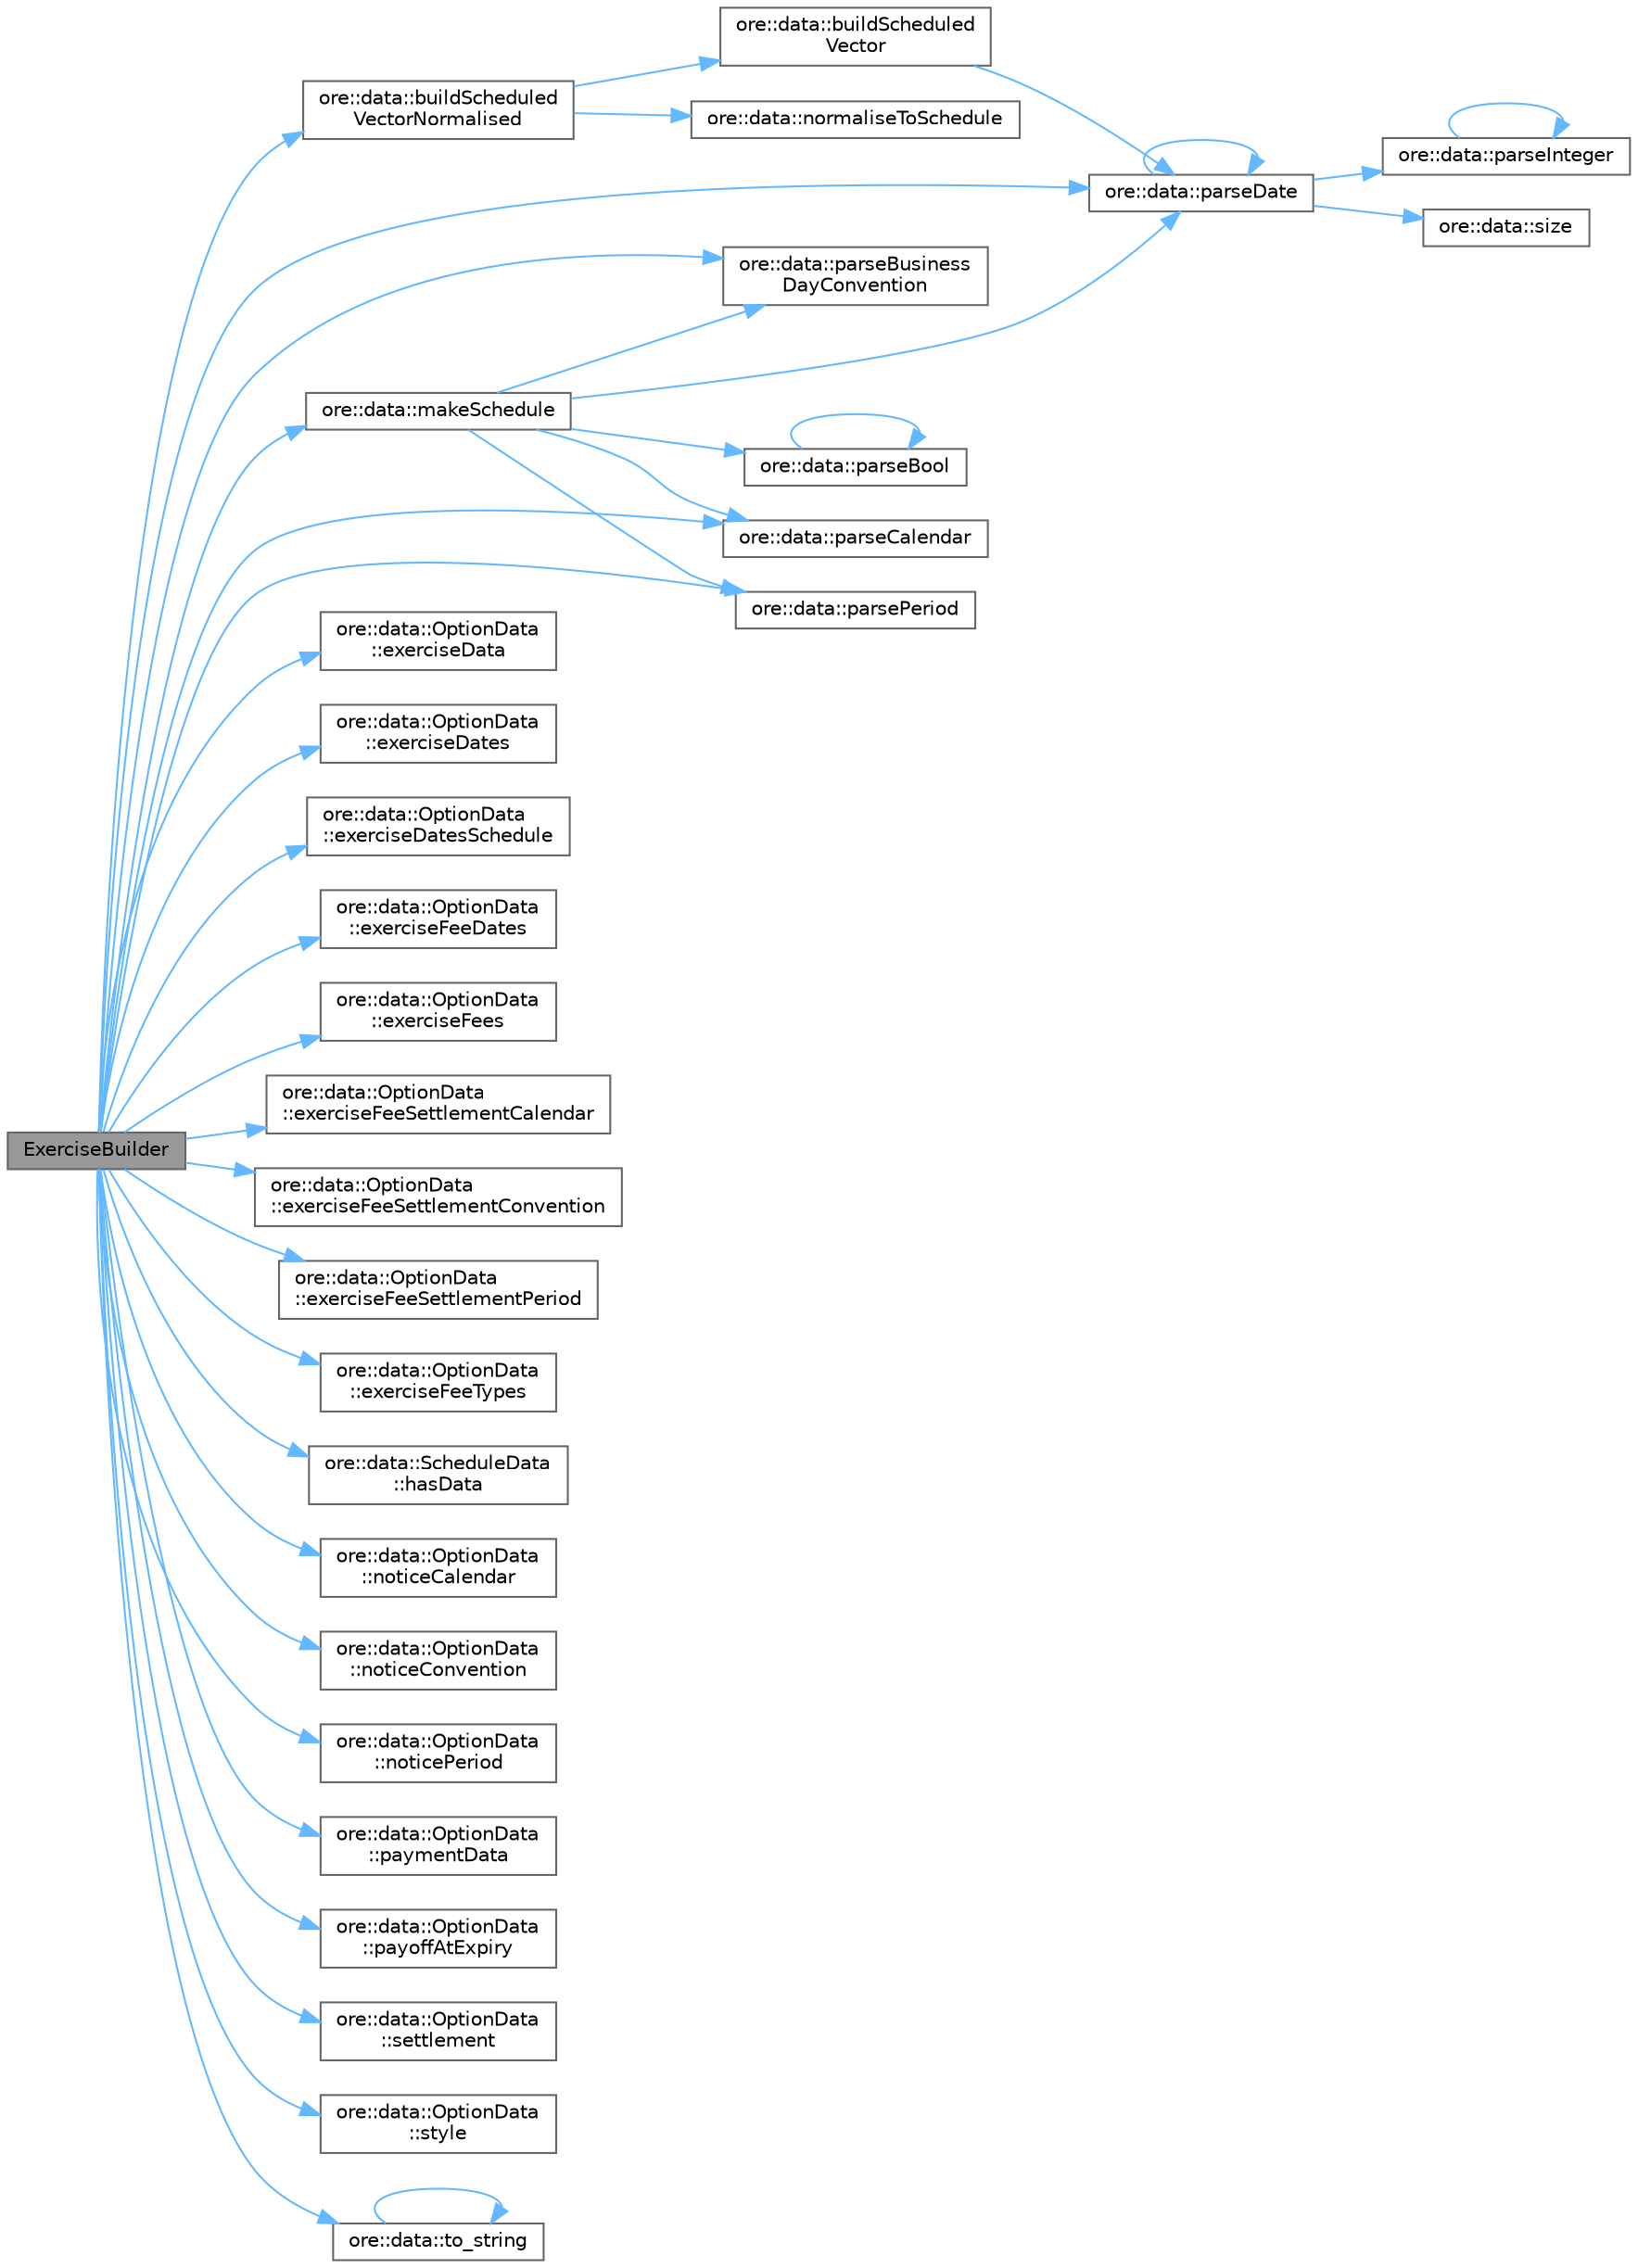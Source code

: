 digraph "ExerciseBuilder"
{
 // INTERACTIVE_SVG=YES
 // LATEX_PDF_SIZE
  bgcolor="transparent";
  edge [fontname=Helvetica,fontsize=10,labelfontname=Helvetica,labelfontsize=10];
  node [fontname=Helvetica,fontsize=10,shape=box,height=0.2,width=0.4];
  rankdir="LR";
  Node1 [label="ExerciseBuilder",height=0.2,width=0.4,color="gray40", fillcolor="grey60", style="filled", fontcolor="black",tooltip=" "];
  Node1 -> Node2 [color="steelblue1",style="solid"];
  Node2 [label="ore::data::buildScheduled\lVectorNormalised",height=0.2,width=0.4,color="grey40", fillcolor="white", style="filled",URL="$namespaceore_1_1data.html#a0ac332ac8261c00686a95df64cf16560",tooltip=" "];
  Node2 -> Node3 [color="steelblue1",style="solid"];
  Node3 [label="ore::data::buildScheduled\lVector",height=0.2,width=0.4,color="grey40", fillcolor="white", style="filled",URL="$namespaceore_1_1data.html#a9206da3667d412d6992de0f3909beef2",tooltip=" "];
  Node3 -> Node4 [color="steelblue1",style="solid"];
  Node4 [label="ore::data::parseDate",height=0.2,width=0.4,color="grey40", fillcolor="white", style="filled",URL="$group__utilities.html#ga59b5fdda574d90facae95dec2d13040d",tooltip="Convert std::string to QuantLib::Date."];
  Node4 -> Node4 [color="steelblue1",style="solid"];
  Node4 -> Node5 [color="steelblue1",style="solid"];
  Node5 [label="ore::data::parseInteger",height=0.2,width=0.4,color="grey40", fillcolor="white", style="filled",URL="$group__utilities.html#gaecd67eda4fb5f4859bb8f6d383547721",tooltip="Convert text to QuantLib::Integer."];
  Node5 -> Node5 [color="steelblue1",style="solid"];
  Node4 -> Node6 [color="steelblue1",style="solid"];
  Node6 [label="ore::data::size",height=0.2,width=0.4,color="grey40", fillcolor="white", style="filled",URL="$namespaceore_1_1data.html#a777e216dee6069b548bb87da7152699e",tooltip=" "];
  Node2 -> Node7 [color="steelblue1",style="solid"];
  Node7 [label="ore::data::normaliseToSchedule",height=0.2,width=0.4,color="grey40", fillcolor="white", style="filled",URL="$namespaceore_1_1data.html#a05260d9174de60219e7cd128e76819f0",tooltip=" "];
  Node1 -> Node8 [color="steelblue1",style="solid"];
  Node8 [label="ore::data::OptionData\l::exerciseData",height=0.2,width=0.4,color="grey40", fillcolor="white", style="filled",URL="$classore_1_1data_1_1_option_data.html#ab55874deb46a8404d56db05d2b6e7e9c",tooltip=" "];
  Node1 -> Node9 [color="steelblue1",style="solid"];
  Node9 [label="ore::data::OptionData\l::exerciseDates",height=0.2,width=0.4,color="grey40", fillcolor="white", style="filled",URL="$classore_1_1data_1_1_option_data.html#af82897aa671c01e0988878f1476ef9b8",tooltip=" "];
  Node1 -> Node10 [color="steelblue1",style="solid"];
  Node10 [label="ore::data::OptionData\l::exerciseDatesSchedule",height=0.2,width=0.4,color="grey40", fillcolor="white", style="filled",URL="$classore_1_1data_1_1_option_data.html#aa53b40897ca27b9533735b8e5f35cb75",tooltip=" "];
  Node1 -> Node11 [color="steelblue1",style="solid"];
  Node11 [label="ore::data::OptionData\l::exerciseFeeDates",height=0.2,width=0.4,color="grey40", fillcolor="white", style="filled",URL="$classore_1_1data_1_1_option_data.html#abf2f2450d2f97b206a5e42110c2fff66",tooltip=" "];
  Node1 -> Node12 [color="steelblue1",style="solid"];
  Node12 [label="ore::data::OptionData\l::exerciseFees",height=0.2,width=0.4,color="grey40", fillcolor="white", style="filled",URL="$classore_1_1data_1_1_option_data.html#aee07bd2e2fa4cb71fe664c2251db9b9e",tooltip=" "];
  Node1 -> Node13 [color="steelblue1",style="solid"];
  Node13 [label="ore::data::OptionData\l::exerciseFeeSettlementCalendar",height=0.2,width=0.4,color="grey40", fillcolor="white", style="filled",URL="$classore_1_1data_1_1_option_data.html#a5294f844f31b76b2df4037b07a29c33f",tooltip=" "];
  Node1 -> Node14 [color="steelblue1",style="solid"];
  Node14 [label="ore::data::OptionData\l::exerciseFeeSettlementConvention",height=0.2,width=0.4,color="grey40", fillcolor="white", style="filled",URL="$classore_1_1data_1_1_option_data.html#aede61a632505eda43cd0777c109fcbf1",tooltip=" "];
  Node1 -> Node15 [color="steelblue1",style="solid"];
  Node15 [label="ore::data::OptionData\l::exerciseFeeSettlementPeriod",height=0.2,width=0.4,color="grey40", fillcolor="white", style="filled",URL="$classore_1_1data_1_1_option_data.html#a1cc9777f22636bc2f5b164c3de85331c",tooltip=" "];
  Node1 -> Node16 [color="steelblue1",style="solid"];
  Node16 [label="ore::data::OptionData\l::exerciseFeeTypes",height=0.2,width=0.4,color="grey40", fillcolor="white", style="filled",URL="$classore_1_1data_1_1_option_data.html#a826a06c24b9b4d8f1894cd5ca621293e",tooltip=" "];
  Node1 -> Node17 [color="steelblue1",style="solid"];
  Node17 [label="ore::data::ScheduleData\l::hasData",height=0.2,width=0.4,color="grey40", fillcolor="white", style="filled",URL="$classore_1_1data_1_1_schedule_data.html#a314b19ebe3b2ce78e9df49fee95c21dd",tooltip="Check if has any dates/rules/derived schedules."];
  Node1 -> Node18 [color="steelblue1",style="solid"];
  Node18 [label="ore::data::makeSchedule",height=0.2,width=0.4,color="grey40", fillcolor="white", style="filled",URL="$namespaceore_1_1data.html#af158e922cf963a59228878344ca5858d",tooltip=" "];
  Node18 -> Node19 [color="steelblue1",style="solid"];
  Node19 [label="ore::data::parseBool",height=0.2,width=0.4,color="grey40", fillcolor="white", style="filled",URL="$group__utilities.html#ga94621f11193864fa1338296232dc5be9",tooltip="Convert text to bool."];
  Node19 -> Node19 [color="steelblue1",style="solid"];
  Node18 -> Node20 [color="steelblue1",style="solid"];
  Node20 [label="ore::data::parseBusiness\lDayConvention",height=0.2,width=0.4,color="grey40", fillcolor="white", style="filled",URL="$group__utilities.html#ga86adcf55f91e340ff40783964666e732",tooltip="Convert text to QuantLib::BusinessDayConvention."];
  Node18 -> Node21 [color="steelblue1",style="solid"];
  Node21 [label="ore::data::parseCalendar",height=0.2,width=0.4,color="grey40", fillcolor="white", style="filled",URL="$group__utilities.html#ga0f72d6fcccae10a674bdcd5095200f14",tooltip="Convert text to QuantLib::Calendar."];
  Node18 -> Node4 [color="steelblue1",style="solid"];
  Node18 -> Node22 [color="steelblue1",style="solid"];
  Node22 [label="ore::data::parsePeriod",height=0.2,width=0.4,color="grey40", fillcolor="white", style="filled",URL="$group__utilities.html#ga8e0623e2cb01e250e9cfec4619256208",tooltip="Convert text to QuantLib::Period."];
  Node1 -> Node23 [color="steelblue1",style="solid"];
  Node23 [label="ore::data::OptionData\l::noticeCalendar",height=0.2,width=0.4,color="grey40", fillcolor="white", style="filled",URL="$classore_1_1data_1_1_option_data.html#a76132db55066c8952ba61c850036ea4a",tooltip=" "];
  Node1 -> Node24 [color="steelblue1",style="solid"];
  Node24 [label="ore::data::OptionData\l::noticeConvention",height=0.2,width=0.4,color="grey40", fillcolor="white", style="filled",URL="$classore_1_1data_1_1_option_data.html#a4b1611835505ae16799eba47fefbe135",tooltip=" "];
  Node1 -> Node25 [color="steelblue1",style="solid"];
  Node25 [label="ore::data::OptionData\l::noticePeriod",height=0.2,width=0.4,color="grey40", fillcolor="white", style="filled",URL="$classore_1_1data_1_1_option_data.html#af905d56216d15723b9a1c282402acf73",tooltip=" "];
  Node1 -> Node20 [color="steelblue1",style="solid"];
  Node1 -> Node21 [color="steelblue1",style="solid"];
  Node1 -> Node4 [color="steelblue1",style="solid"];
  Node1 -> Node22 [color="steelblue1",style="solid"];
  Node1 -> Node26 [color="steelblue1",style="solid"];
  Node26 [label="ore::data::OptionData\l::paymentData",height=0.2,width=0.4,color="grey40", fillcolor="white", style="filled",URL="$classore_1_1data_1_1_option_data.html#aaf9f088b33dedab37e1b4e1b7d01502c",tooltip=" "];
  Node1 -> Node27 [color="steelblue1",style="solid"];
  Node27 [label="ore::data::OptionData\l::payoffAtExpiry",height=0.2,width=0.4,color="grey40", fillcolor="white", style="filled",URL="$classore_1_1data_1_1_option_data.html#aa84255ed88a50b2ba174afe04df43ed8",tooltip=" "];
  Node1 -> Node28 [color="steelblue1",style="solid"];
  Node28 [label="ore::data::OptionData\l::settlement",height=0.2,width=0.4,color="grey40", fillcolor="white", style="filled",URL="$classore_1_1data_1_1_option_data.html#a77098ad5025357188934116cfc632fd3",tooltip=" "];
  Node1 -> Node29 [color="steelblue1",style="solid"];
  Node29 [label="ore::data::OptionData\l::style",height=0.2,width=0.4,color="grey40", fillcolor="white", style="filled",URL="$classore_1_1data_1_1_option_data.html#a657c7d1172af0024c7594ad4082a040e",tooltip=" "];
  Node1 -> Node30 [color="steelblue1",style="solid"];
  Node30 [label="ore::data::to_string",height=0.2,width=0.4,color="grey40", fillcolor="white", style="filled",URL="$namespaceore_1_1data.html#a86651dfeb5c18ee891f7a4734d8cf455",tooltip=" "];
  Node30 -> Node30 [color="steelblue1",style="solid"];
}
